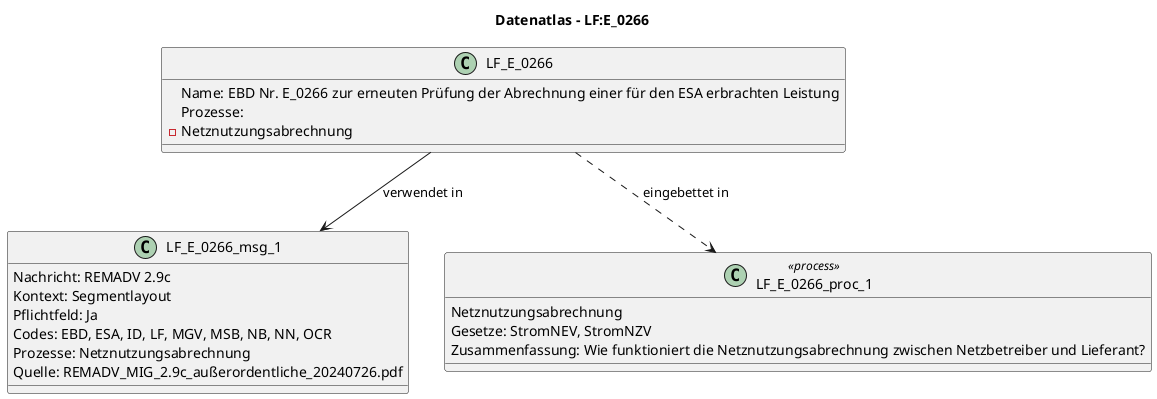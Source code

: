 @startuml
title Datenatlas – LF:E_0266
class LF_E_0266 {
  Name: EBD Nr. E_0266 zur erneuten Prüfung der Abrechnung einer für den ESA erbrachten Leistung
  Prozesse:
    - Netznutzungsabrechnung
}
class LF_E_0266_msg_1 {
  Nachricht: REMADV 2.9c
  Kontext: Segmentlayout
  Pflichtfeld: Ja
  Codes: EBD, ESA, ID, LF, MGV, MSB, NB, NN, OCR
  Prozesse: Netznutzungsabrechnung
  Quelle: REMADV_MIG_2.9c_außerordentliche_20240726.pdf
}
LF_E_0266 --> LF_E_0266_msg_1 : verwendet in
class LF_E_0266_proc_1 <<process>> {
  Netznutzungsabrechnung
  Gesetze: StromNEV, StromNZV
  Zusammenfassung: Wie funktioniert die Netznutzungsabrechnung zwischen Netzbetreiber und Lieferant?
}
LF_E_0266 ..> LF_E_0266_proc_1 : eingebettet in
@enduml